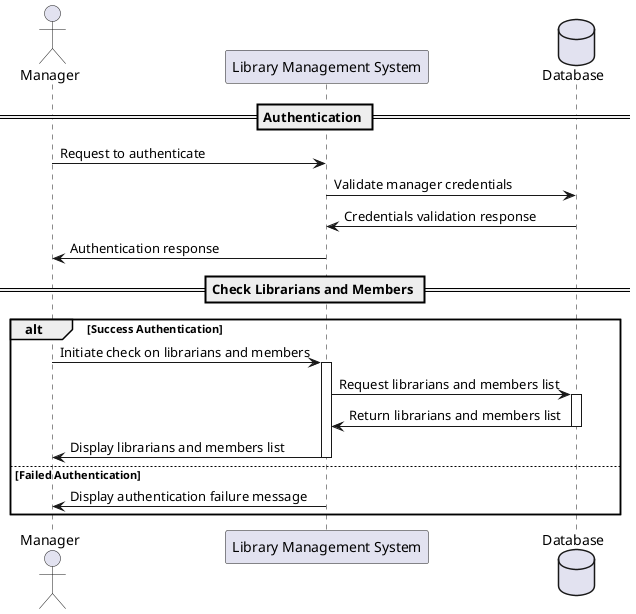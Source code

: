 @startuml
actor Manager
participant "Library Management System" as LMS
database "Database" as DB

== Authentication ==
Manager -> LMS : Request to authenticate
LMS -> DB : Validate manager credentials
DB -> LMS : Credentials validation response
LMS -> Manager : Authentication response

== Check Librarians and Members ==
alt Success Authentication
    Manager -> LMS : Initiate check on librarians and members
    activate LMS
    LMS -> DB : Request librarians and members list
    activate DB
    DB -> LMS : Return librarians and members list
    deactivate DB
    LMS -> Manager : Display librarians and members list
    deactivate LMS
else Failed Authentication
    LMS -> Manager : Display authentication failure message
end

@enduml
